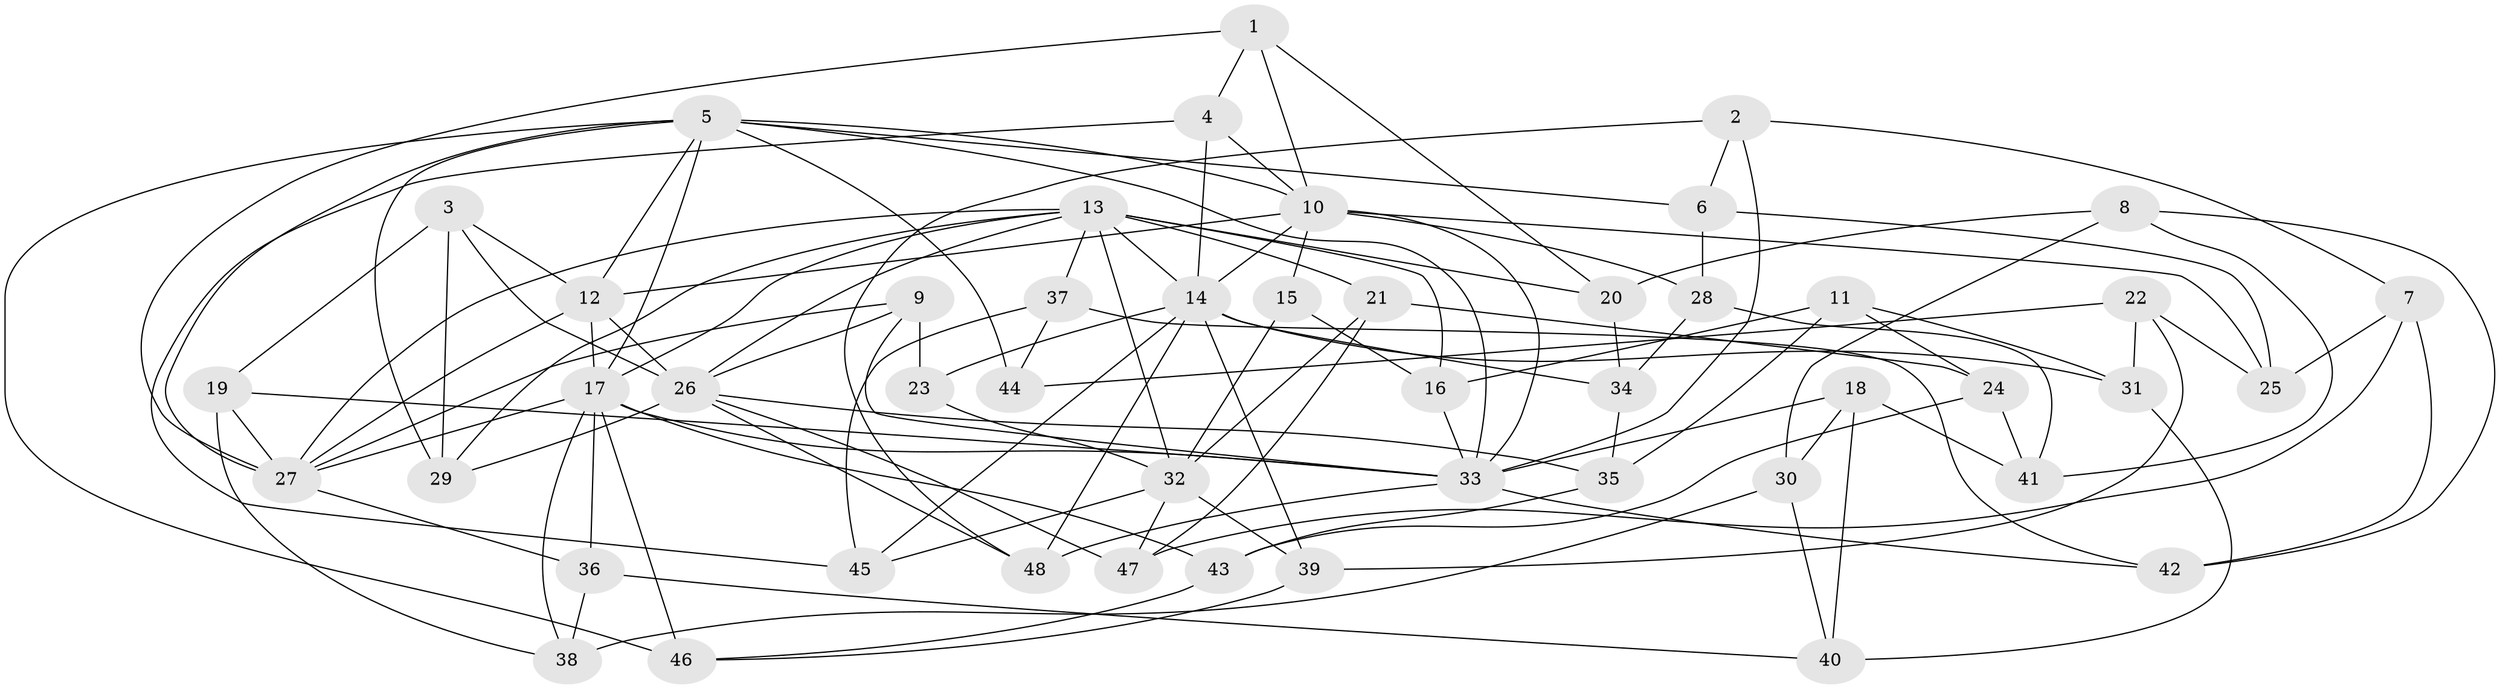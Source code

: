// original degree distribution, {4: 1.0}
// Generated by graph-tools (version 1.1) at 2025/54/03/04/25 22:54:04]
// undirected, 48 vertices, 117 edges
graph export_dot {
  node [color=gray90,style=filled];
  1;
  2;
  3;
  4;
  5;
  6;
  7;
  8;
  9;
  10;
  11;
  12;
  13;
  14;
  15;
  16;
  17;
  18;
  19;
  20;
  21;
  22;
  23;
  24;
  25;
  26;
  27;
  28;
  29;
  30;
  31;
  32;
  33;
  34;
  35;
  36;
  37;
  38;
  39;
  40;
  41;
  42;
  43;
  44;
  45;
  46;
  47;
  48;
  1 -- 4 [weight=1.0];
  1 -- 10 [weight=1.0];
  1 -- 20 [weight=1.0];
  1 -- 27 [weight=1.0];
  2 -- 6 [weight=1.0];
  2 -- 7 [weight=1.0];
  2 -- 33 [weight=1.0];
  2 -- 48 [weight=1.0];
  3 -- 12 [weight=1.0];
  3 -- 19 [weight=1.0];
  3 -- 26 [weight=1.0];
  3 -- 29 [weight=1.0];
  4 -- 10 [weight=1.0];
  4 -- 14 [weight=1.0];
  4 -- 45 [weight=1.0];
  5 -- 6 [weight=1.0];
  5 -- 10 [weight=1.0];
  5 -- 12 [weight=1.0];
  5 -- 17 [weight=2.0];
  5 -- 27 [weight=2.0];
  5 -- 29 [weight=1.0];
  5 -- 33 [weight=1.0];
  5 -- 44 [weight=2.0];
  5 -- 46 [weight=1.0];
  6 -- 25 [weight=1.0];
  6 -- 28 [weight=1.0];
  7 -- 25 [weight=1.0];
  7 -- 42 [weight=1.0];
  7 -- 47 [weight=1.0];
  8 -- 20 [weight=1.0];
  8 -- 30 [weight=1.0];
  8 -- 41 [weight=1.0];
  8 -- 42 [weight=1.0];
  9 -- 23 [weight=1.0];
  9 -- 26 [weight=1.0];
  9 -- 27 [weight=1.0];
  9 -- 33 [weight=1.0];
  10 -- 12 [weight=1.0];
  10 -- 14 [weight=1.0];
  10 -- 15 [weight=2.0];
  10 -- 25 [weight=1.0];
  10 -- 28 [weight=1.0];
  10 -- 33 [weight=1.0];
  11 -- 16 [weight=1.0];
  11 -- 24 [weight=1.0];
  11 -- 31 [weight=1.0];
  11 -- 35 [weight=1.0];
  12 -- 17 [weight=1.0];
  12 -- 26 [weight=1.0];
  12 -- 27 [weight=1.0];
  13 -- 14 [weight=1.0];
  13 -- 16 [weight=1.0];
  13 -- 17 [weight=1.0];
  13 -- 20 [weight=1.0];
  13 -- 21 [weight=1.0];
  13 -- 26 [weight=1.0];
  13 -- 27 [weight=2.0];
  13 -- 29 [weight=1.0];
  13 -- 32 [weight=2.0];
  13 -- 37 [weight=1.0];
  14 -- 23 [weight=2.0];
  14 -- 31 [weight=1.0];
  14 -- 34 [weight=1.0];
  14 -- 39 [weight=1.0];
  14 -- 45 [weight=1.0];
  14 -- 48 [weight=1.0];
  15 -- 16 [weight=1.0];
  15 -- 32 [weight=1.0];
  16 -- 33 [weight=1.0];
  17 -- 27 [weight=1.0];
  17 -- 33 [weight=1.0];
  17 -- 36 [weight=1.0];
  17 -- 38 [weight=1.0];
  17 -- 43 [weight=1.0];
  17 -- 46 [weight=1.0];
  18 -- 30 [weight=1.0];
  18 -- 33 [weight=1.0];
  18 -- 40 [weight=1.0];
  18 -- 41 [weight=1.0];
  19 -- 27 [weight=1.0];
  19 -- 33 [weight=1.0];
  19 -- 38 [weight=1.0];
  20 -- 34 [weight=1.0];
  21 -- 24 [weight=1.0];
  21 -- 32 [weight=1.0];
  21 -- 47 [weight=1.0];
  22 -- 25 [weight=1.0];
  22 -- 31 [weight=1.0];
  22 -- 39 [weight=1.0];
  22 -- 44 [weight=1.0];
  23 -- 32 [weight=1.0];
  24 -- 41 [weight=1.0];
  24 -- 43 [weight=1.0];
  26 -- 29 [weight=1.0];
  26 -- 35 [weight=1.0];
  26 -- 47 [weight=1.0];
  26 -- 48 [weight=1.0];
  27 -- 36 [weight=1.0];
  28 -- 34 [weight=1.0];
  28 -- 41 [weight=1.0];
  30 -- 38 [weight=1.0];
  30 -- 40 [weight=1.0];
  31 -- 40 [weight=1.0];
  32 -- 39 [weight=1.0];
  32 -- 45 [weight=1.0];
  32 -- 47 [weight=1.0];
  33 -- 42 [weight=1.0];
  33 -- 48 [weight=1.0];
  34 -- 35 [weight=1.0];
  35 -- 43 [weight=1.0];
  36 -- 38 [weight=1.0];
  36 -- 40 [weight=1.0];
  37 -- 42 [weight=1.0];
  37 -- 44 [weight=1.0];
  37 -- 45 [weight=1.0];
  39 -- 46 [weight=1.0];
  43 -- 46 [weight=1.0];
}
